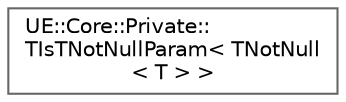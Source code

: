 digraph "Graphical Class Hierarchy"
{
 // INTERACTIVE_SVG=YES
 // LATEX_PDF_SIZE
  bgcolor="transparent";
  edge [fontname=Helvetica,fontsize=10,labelfontname=Helvetica,labelfontsize=10];
  node [fontname=Helvetica,fontsize=10,shape=box,height=0.2,width=0.4];
  rankdir="LR";
  Node0 [id="Node000000",label="UE::Core::Private::\lTIsTNotNullParam\< TNotNull\l\< T \> \>",height=0.2,width=0.4,color="grey40", fillcolor="white", style="filled",URL="$d4/d75/structUE_1_1Core_1_1Private_1_1TIsTNotNullParam_3_01TNotNull_3_01T_01_4_01_4.html",tooltip=" "];
}
